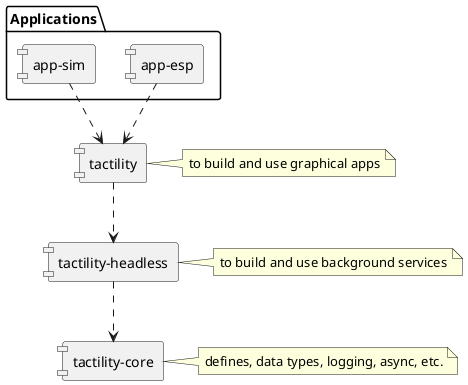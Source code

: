 @startuml
skinparam componentStyle uml1

[tactility] as t
note right of t : to build and use graphical apps
[tactility-headless] as theadless
note right of theadless : to build and use background services
[tactility-core] as tcore
note right of tcore : defines, data types, logging, async, etc.

package "Applications" {
  [app-esp] as appesp
  [app-sim] as appsim
}

[t] ..> [theadless]
[theadless] ..> [tcore]
[appsim] ..> [t]
[appesp] ..> [t]

@enduml